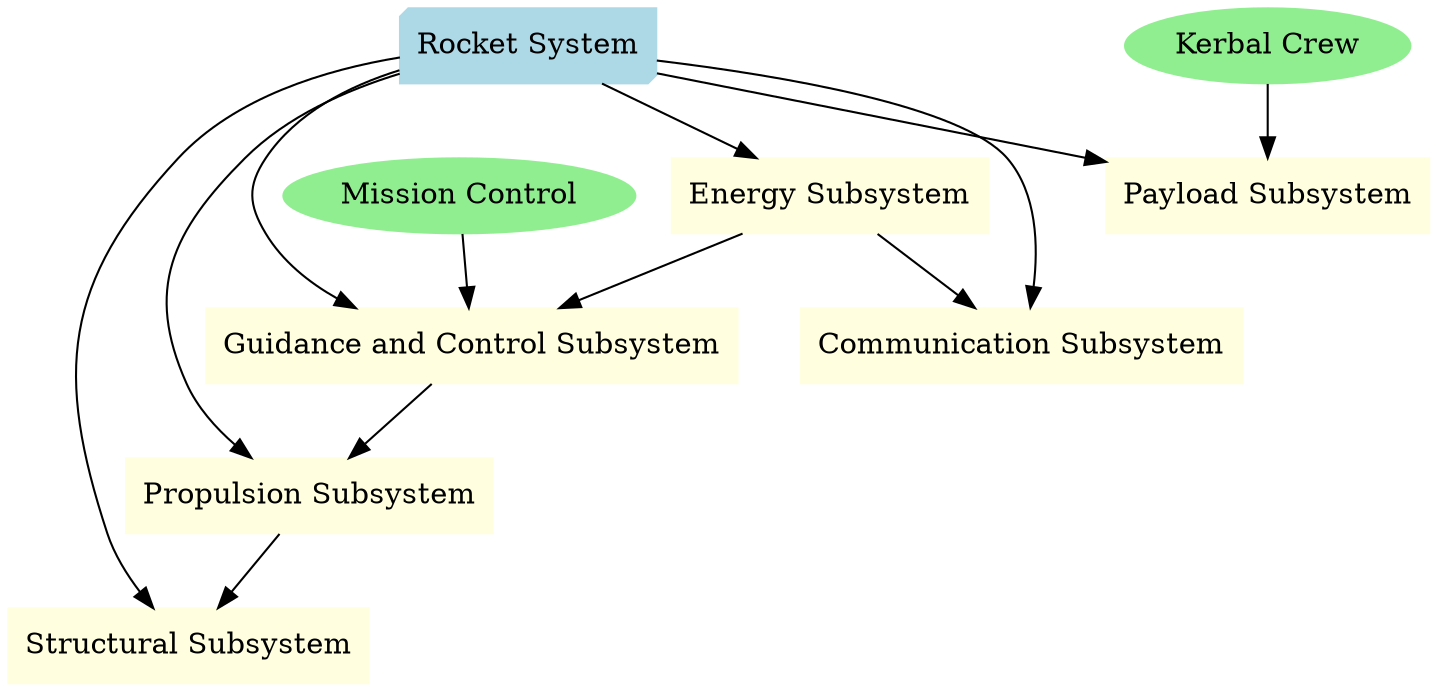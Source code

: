 // Logical Architecture Diagram for Mun Mission
digraph {
	Rocket [label="Rocket System" color=lightblue shape=box3d style=filled]
	Propulsion [label="Propulsion Subsystem" color=lightyellow shape=box style=filled]
	Guidance [label="Guidance and Control Subsystem" color=lightyellow shape=box style=filled]
	Structure [label="Structural Subsystem" color=lightyellow shape=box style=filled]
	Energy [label="Energy Subsystem" color=lightyellow shape=box style=filled]
	Payload [label="Payload Subsystem" color=lightyellow shape=box style=filled]
	Communication [label="Communication Subsystem" color=lightyellow shape=box style=filled]
	MissionControl [label="Mission Control" color=lightgreen shape=ellipse style=filled]
	KerbalCrew [label="Kerbal Crew" color=lightgreen shape=ellipse style=filled]
	MissionControl -> Guidance
	KerbalCrew -> Payload
	Rocket -> Propulsion
	Rocket -> Guidance
	Rocket -> Structure
	Rocket -> Energy
	Rocket -> Payload
	Rocket -> Communication
	Propulsion -> Structure
	Guidance -> Propulsion
	Energy -> Guidance
	Energy -> Communication
}
